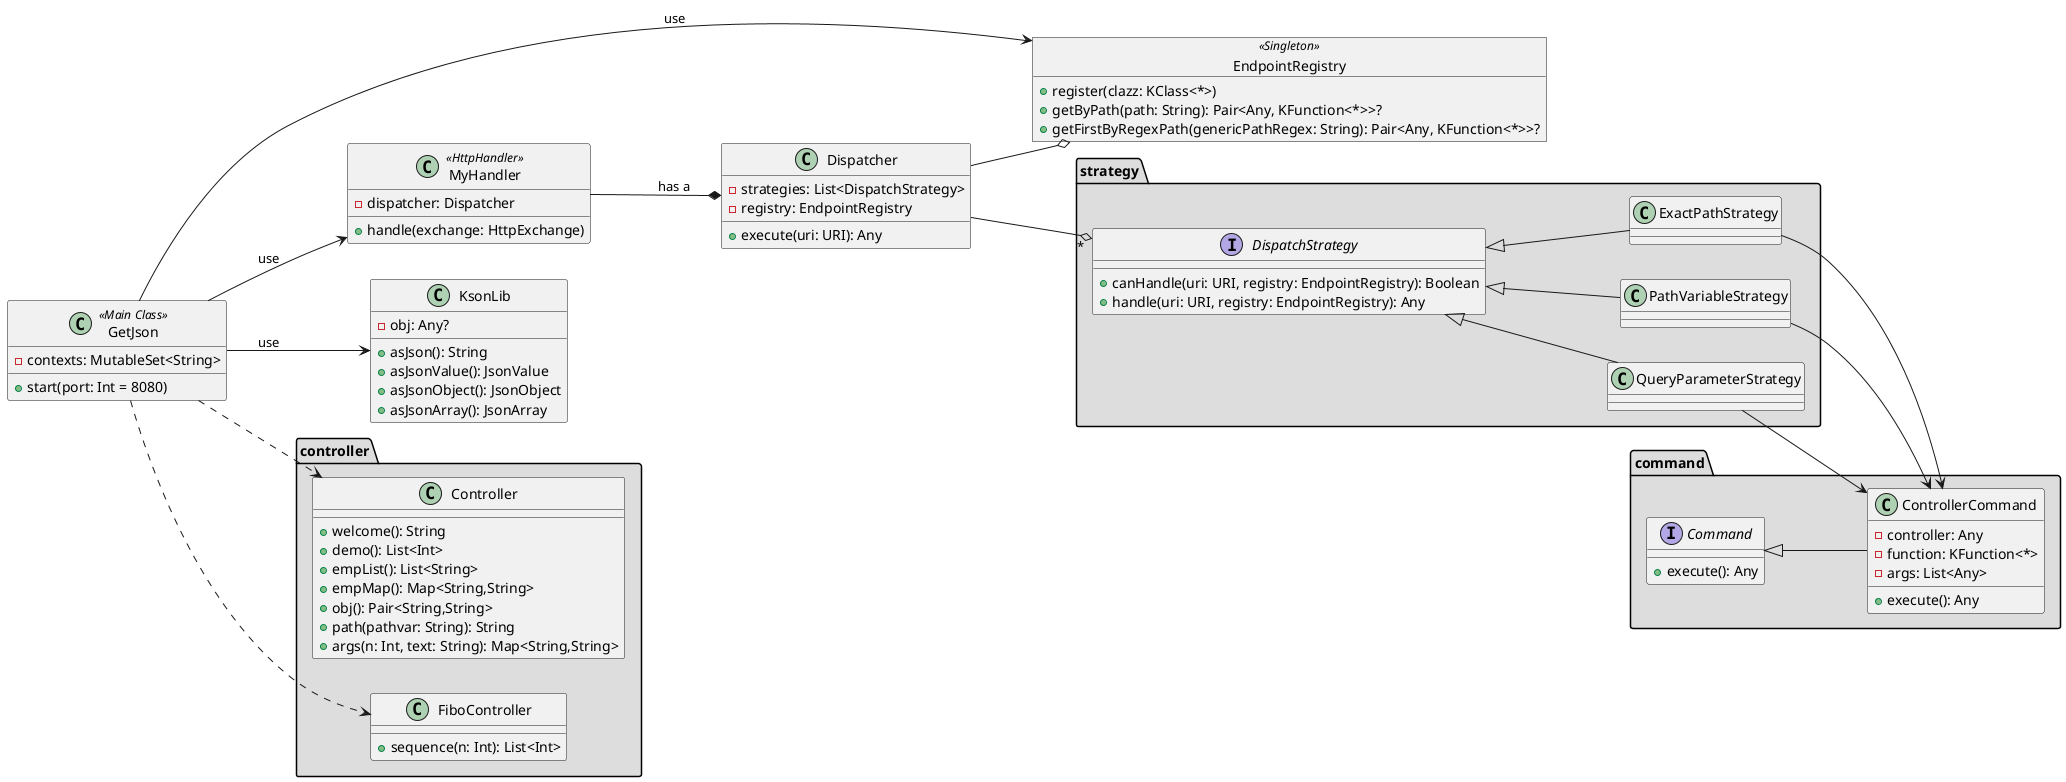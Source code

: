 @startuml


' ============================================================
'      https://plantuml.com/class-diagram
' ============================================================


left to right direction

' ==== PACKAGES ====
package "controller" #DDDDDD {
  class Controller {
    +welcome(): String
    +demo(): List<Int>
    +empList(): List<String>
    +empMap(): Map<String,String>
    +obj(): Pair<String,String>
    +path(pathvar: String): String
    +args(n: Int, text: String): Map<String,String>
  }

  class FiboController {
    +sequence(n: Int): List<Int>
  }
}

package "command" #DDDDDD {
  interface Command {
    +execute(): Any
  }

  class ControllerCommand {
    -controller: Any
    -function: KFunction<*>
    -args: List<Any>
    +execute(): Any
  }

  Command <|-- ControllerCommand
}

package "strategy" #DDDDDD {
  interface DispatchStrategy {
    +canHandle(uri: URI, registry: EndpointRegistry): Boolean
    +handle(uri: URI, registry: EndpointRegistry): Any
  }

  class ExactPathStrategy
  class PathVariableStrategy
  class QueryParameterStrategy

  DispatchStrategy <|-- ExactPathStrategy
  DispatchStrategy <|-- PathVariableStrategy
  DispatchStrategy <|-- QueryParameterStrategy
}

  class Dispatcher {
    -strategies: List<DispatchStrategy>
    -registry: EndpointRegistry
    +execute(uri: URI): Any
  }

  object EndpointRegistry <<Singleton>> {
    +register(clazz: KClass<*>)
    +getByPath(path: String): Pair<Any, KFunction<*>>?
    +getFirstByRegexPath(genericPathRegex: String): Pair<Any, KFunction<*>>?
  }

  class GetJson <<Main Class>> {
    -contexts: MutableSet<String>
    +start(port: Int = 8080)
  }

  class MyHandler <<HttpHandler>> {
    -dispatcher: Dispatcher
    +handle(exchange: HttpExchange)
  }

  class KsonLib {
    -obj: Any?
    +asJson(): String
    +asJsonValue(): JsonValue
    +asJsonObject(): JsonObject
    +asJsonArray(): JsonArray
  }




' ==== RELATIONSHIPS ====
GetJson --> MyHandler : use
GetJson --> KsonLib : use
GetJson --> EndpointRegistry : use
MyHandler --* Dispatcher : has a
GetJson ..> Controller
GetJson ..> FiboController
Dispatcher --o "*" DispatchStrategy
Dispatcher --o EndpointRegistry
ExactPathStrategy --> ControllerCommand
PathVariableStrategy --> ControllerCommand
QueryParameterStrategy --> ControllerCommand


@enduml
